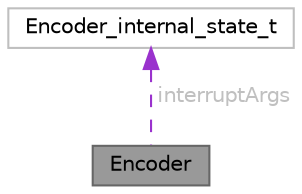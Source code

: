digraph "Encoder"
{
 // LATEX_PDF_SIZE
  bgcolor="transparent";
  edge [fontname=Helvetica,fontsize=10,labelfontname=Helvetica,labelfontsize=10];
  node [fontname=Helvetica,fontsize=10,shape=box,height=0.2,width=0.4];
  Node1 [id="Node000001",label="Encoder",height=0.2,width=0.4,color="gray40", fillcolor="grey60", style="filled", fontcolor="black",tooltip=" "];
  Node2 -> Node1 [id="edge1_Node000001_Node000002",dir="back",color="darkorchid3",style="dashed",tooltip=" ",label=" interruptArgs",fontcolor="grey" ];
  Node2 [id="Node000002",label="Encoder_internal_state_t",height=0.2,width=0.4,color="grey75", fillcolor="white", style="filled",URL="$structEncoder__internal__state__t.html",tooltip=" "];
}
